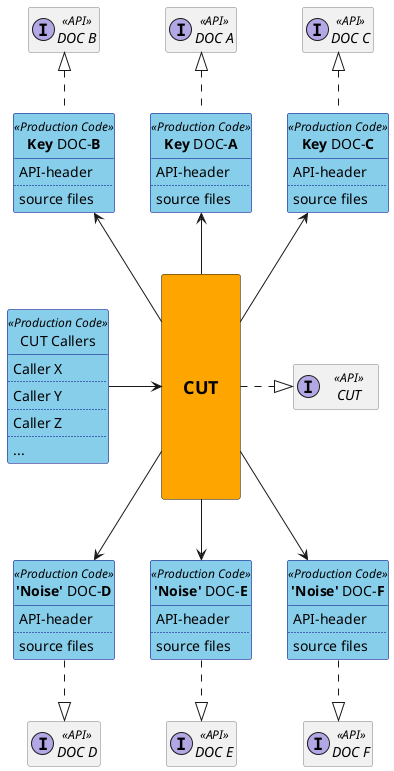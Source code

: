 @startuml

!definelong SET_DOC(_name_, _type_, _id_, _direction_='up')
interface "DOC _name_" as _name_ <<API>>
class "**_type_** DOC-**_name_**" as _id_ <<Production Code>>
{
API-header
..
source files
}
_id_ ._direction_.|> _name_
!enddefinelong

skinparam class {
    borderColor<<API>> gray
    borderStyle<<API>> dashed
    BackgroundColor<<Production Code>> skyblue
    borderColor<<Production Code>> navy
}

class       "                    \n\n\n\n\n<size:18>**CUT**</size>\n\n\n\n\n" as cut #orange
interface   "    CUT    " as cutApi <<API>>

together {
SET_DOC(A, "Key", docA)
SET_DOC(B, "Key", docB)
SET_DOC(C, "Key", docC)
}

together {
SET_DOC(D, "'Noise'", docD, down)
SET_DOC(E, "'Noise'", docE, down)
SET_DOC(F, "'Noise'", docF, down)
}

class "CUT Callers" as callers <<Production Code>>
{
Caller X
..
Caller Y
..
Caller Z
..
...
}

cut -up-> docA
cut -up-> docB
cut -up-> docC
cut -down-> docD
cut -down-> docE
cut -down-> docF
callers -right-> cut : "     "
cut .right.|> cutApi : "     "

hide members 
hide circle
show <<API>> circle
show <<Production Code>> members

@enduml